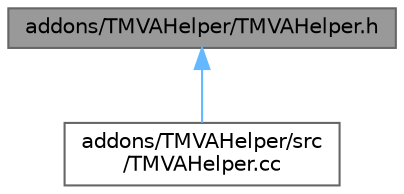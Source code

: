 digraph "addons/TMVAHelper/TMVAHelper.h"
{
 // LATEX_PDF_SIZE
  bgcolor="transparent";
  edge [fontname=Helvetica,fontsize=10,labelfontname=Helvetica,labelfontsize=10];
  node [fontname=Helvetica,fontsize=10,shape=box,height=0.2,width=0.4];
  Node1 [id="Node000001",label="addons/TMVAHelper/TMVAHelper.h",height=0.2,width=0.4,color="gray40", fillcolor="grey60", style="filled", fontcolor="black",tooltip=" "];
  Node1 -> Node2 [id="edge1_Node000001_Node000002",dir="back",color="steelblue1",style="solid",tooltip=" "];
  Node2 [id="Node000002",label="addons/TMVAHelper/src\l/TMVAHelper.cc",height=0.2,width=0.4,color="grey40", fillcolor="white", style="filled",URL="$_t_m_v_a_helper_8cc.html",tooltip=" "];
}
